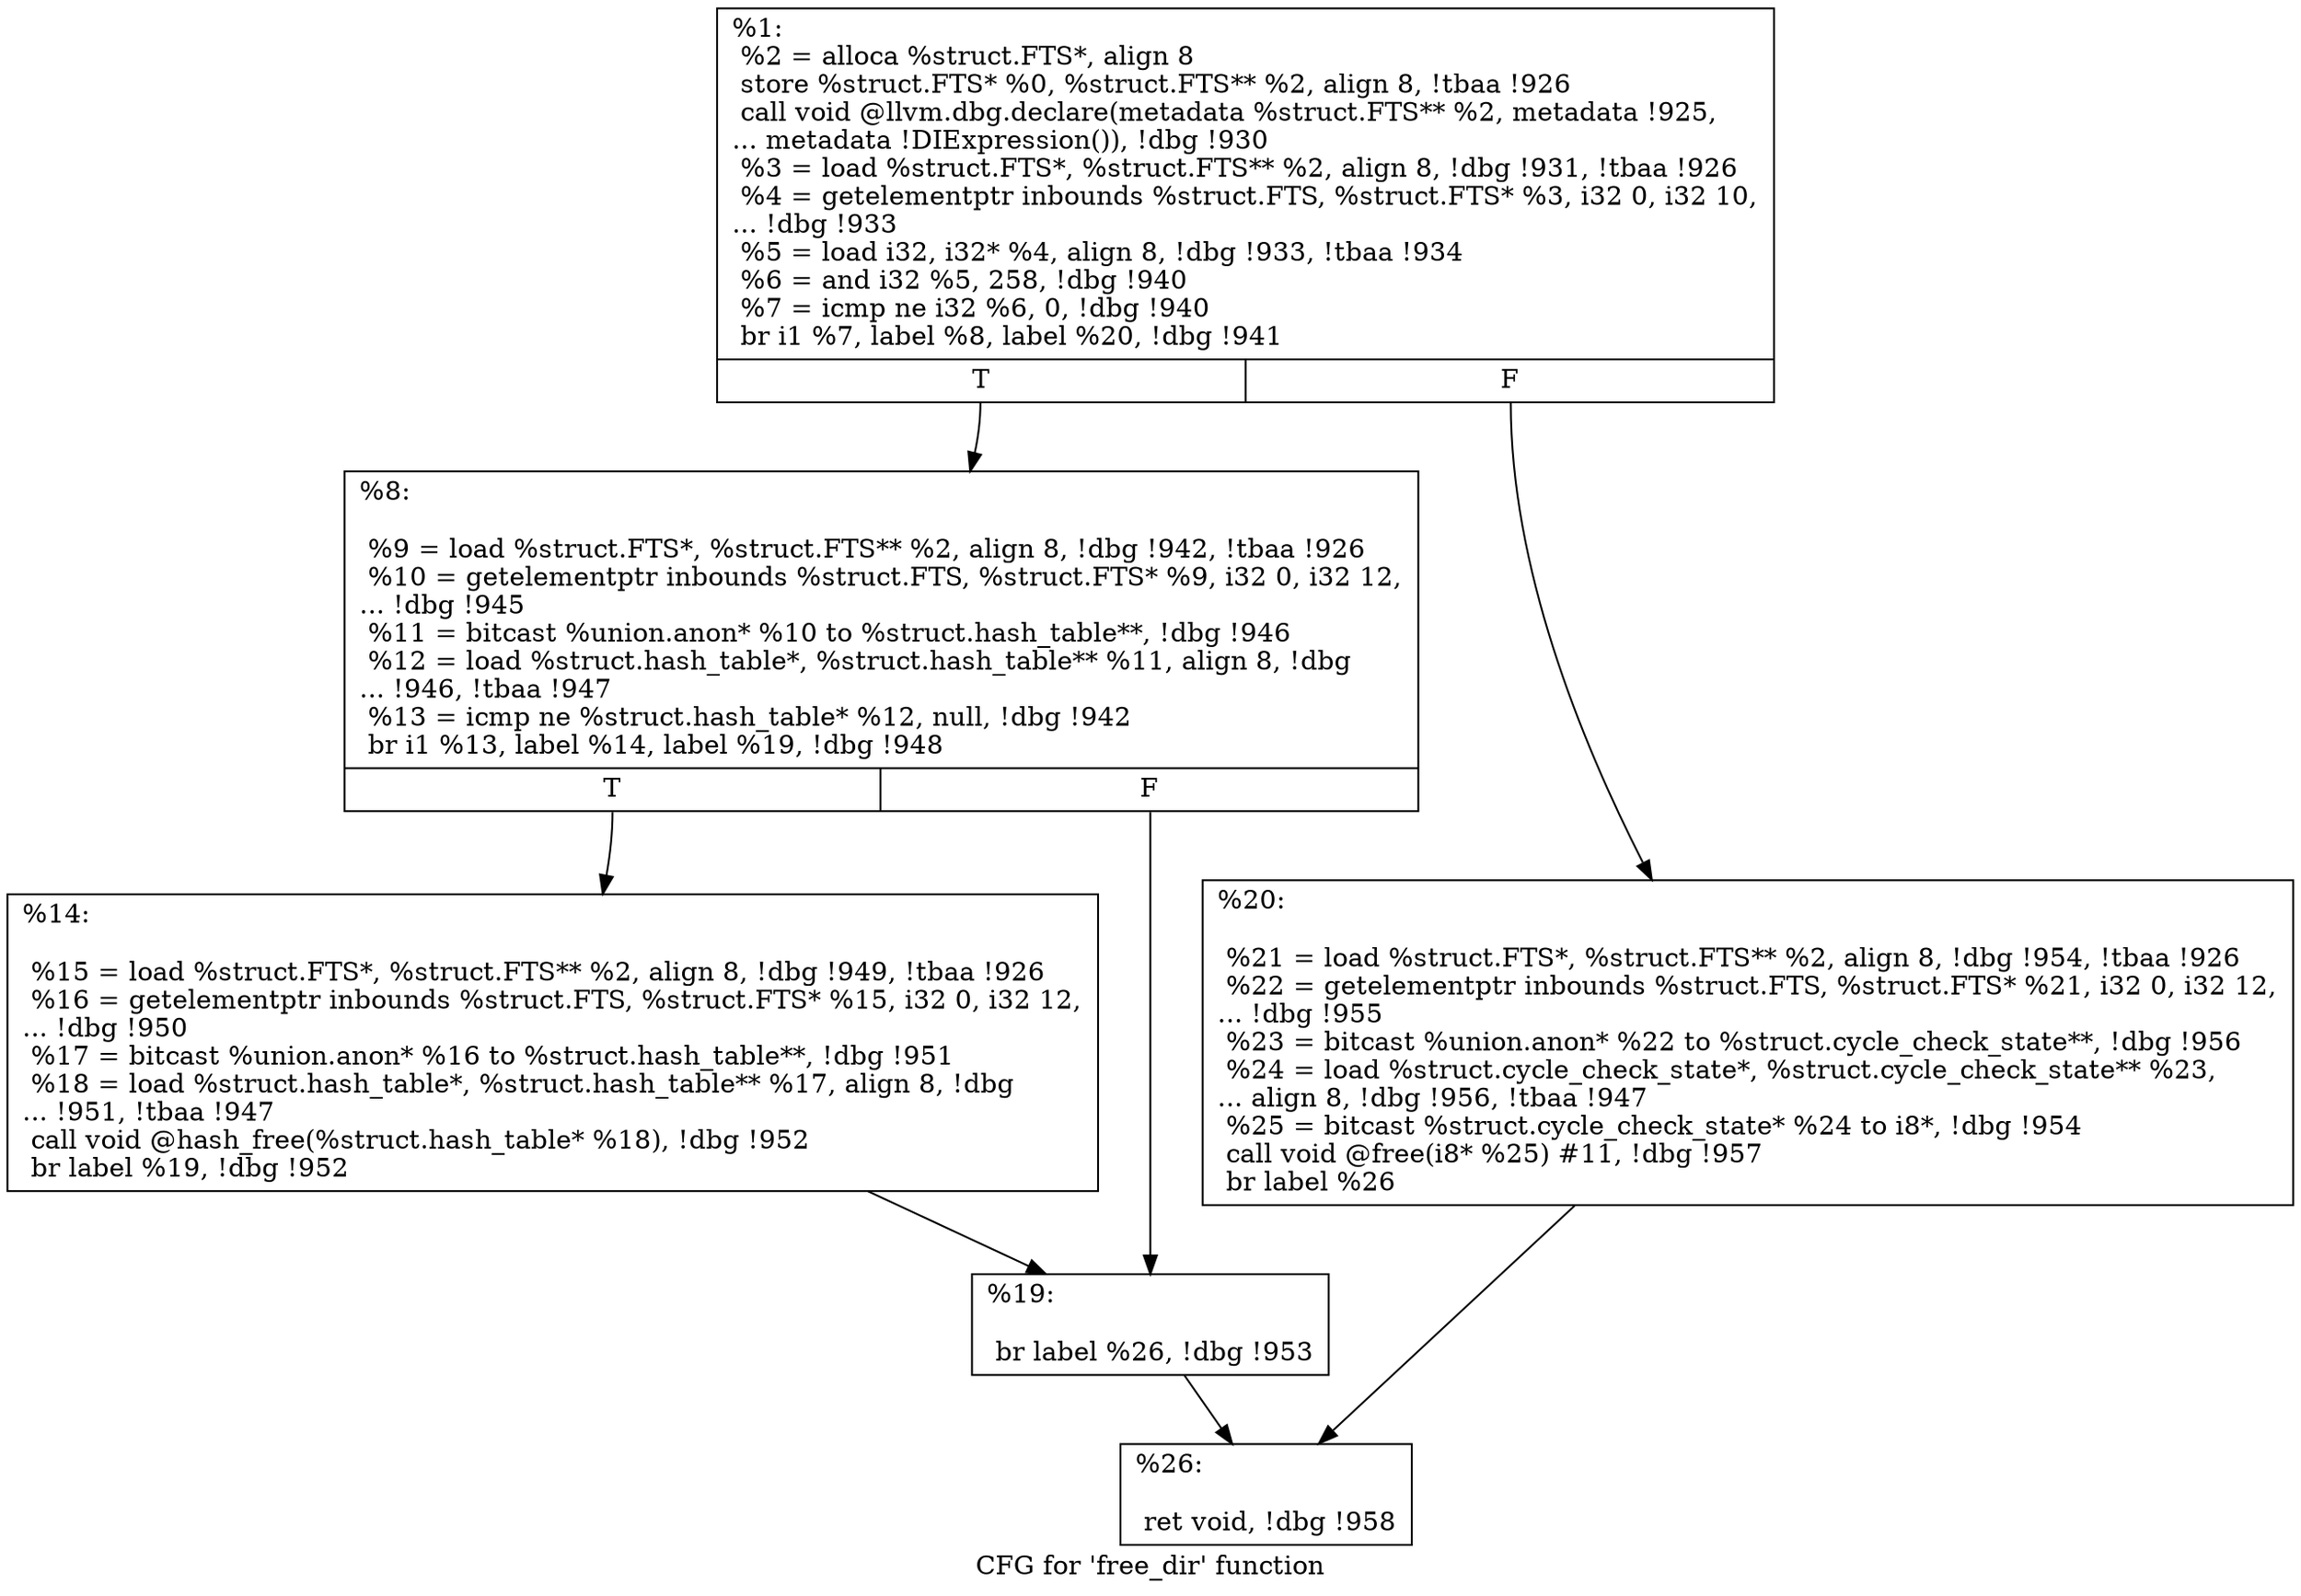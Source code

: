 digraph "CFG for 'free_dir' function" {
	label="CFG for 'free_dir' function";

	Node0x23d8b30 [shape=record,label="{%1:\l  %2 = alloca %struct.FTS*, align 8\l  store %struct.FTS* %0, %struct.FTS** %2, align 8, !tbaa !926\l  call void @llvm.dbg.declare(metadata %struct.FTS** %2, metadata !925,\l... metadata !DIExpression()), !dbg !930\l  %3 = load %struct.FTS*, %struct.FTS** %2, align 8, !dbg !931, !tbaa !926\l  %4 = getelementptr inbounds %struct.FTS, %struct.FTS* %3, i32 0, i32 10,\l... !dbg !933\l  %5 = load i32, i32* %4, align 8, !dbg !933, !tbaa !934\l  %6 = and i32 %5, 258, !dbg !940\l  %7 = icmp ne i32 %6, 0, !dbg !940\l  br i1 %7, label %8, label %20, !dbg !941\l|{<s0>T|<s1>F}}"];
	Node0x23d8b30:s0 -> Node0x23d9f20;
	Node0x23d8b30:s1 -> Node0x23da010;
	Node0x23d9f20 [shape=record,label="{%8:\l\l  %9 = load %struct.FTS*, %struct.FTS** %2, align 8, !dbg !942, !tbaa !926\l  %10 = getelementptr inbounds %struct.FTS, %struct.FTS* %9, i32 0, i32 12,\l... !dbg !945\l  %11 = bitcast %union.anon* %10 to %struct.hash_table**, !dbg !946\l  %12 = load %struct.hash_table*, %struct.hash_table** %11, align 8, !dbg\l... !946, !tbaa !947\l  %13 = icmp ne %struct.hash_table* %12, null, !dbg !942\l  br i1 %13, label %14, label %19, !dbg !948\l|{<s0>T|<s1>F}}"];
	Node0x23d9f20:s0 -> Node0x23d9f70;
	Node0x23d9f20:s1 -> Node0x23d9fc0;
	Node0x23d9f70 [shape=record,label="{%14:\l\l  %15 = load %struct.FTS*, %struct.FTS** %2, align 8, !dbg !949, !tbaa !926\l  %16 = getelementptr inbounds %struct.FTS, %struct.FTS* %15, i32 0, i32 12,\l... !dbg !950\l  %17 = bitcast %union.anon* %16 to %struct.hash_table**, !dbg !951\l  %18 = load %struct.hash_table*, %struct.hash_table** %17, align 8, !dbg\l... !951, !tbaa !947\l  call void @hash_free(%struct.hash_table* %18), !dbg !952\l  br label %19, !dbg !952\l}"];
	Node0x23d9f70 -> Node0x23d9fc0;
	Node0x23d9fc0 [shape=record,label="{%19:\l\l  br label %26, !dbg !953\l}"];
	Node0x23d9fc0 -> Node0x23da060;
	Node0x23da010 [shape=record,label="{%20:\l\l  %21 = load %struct.FTS*, %struct.FTS** %2, align 8, !dbg !954, !tbaa !926\l  %22 = getelementptr inbounds %struct.FTS, %struct.FTS* %21, i32 0, i32 12,\l... !dbg !955\l  %23 = bitcast %union.anon* %22 to %struct.cycle_check_state**, !dbg !956\l  %24 = load %struct.cycle_check_state*, %struct.cycle_check_state** %23,\l... align 8, !dbg !956, !tbaa !947\l  %25 = bitcast %struct.cycle_check_state* %24 to i8*, !dbg !954\l  call void @free(i8* %25) #11, !dbg !957\l  br label %26\l}"];
	Node0x23da010 -> Node0x23da060;
	Node0x23da060 [shape=record,label="{%26:\l\l  ret void, !dbg !958\l}"];
}
